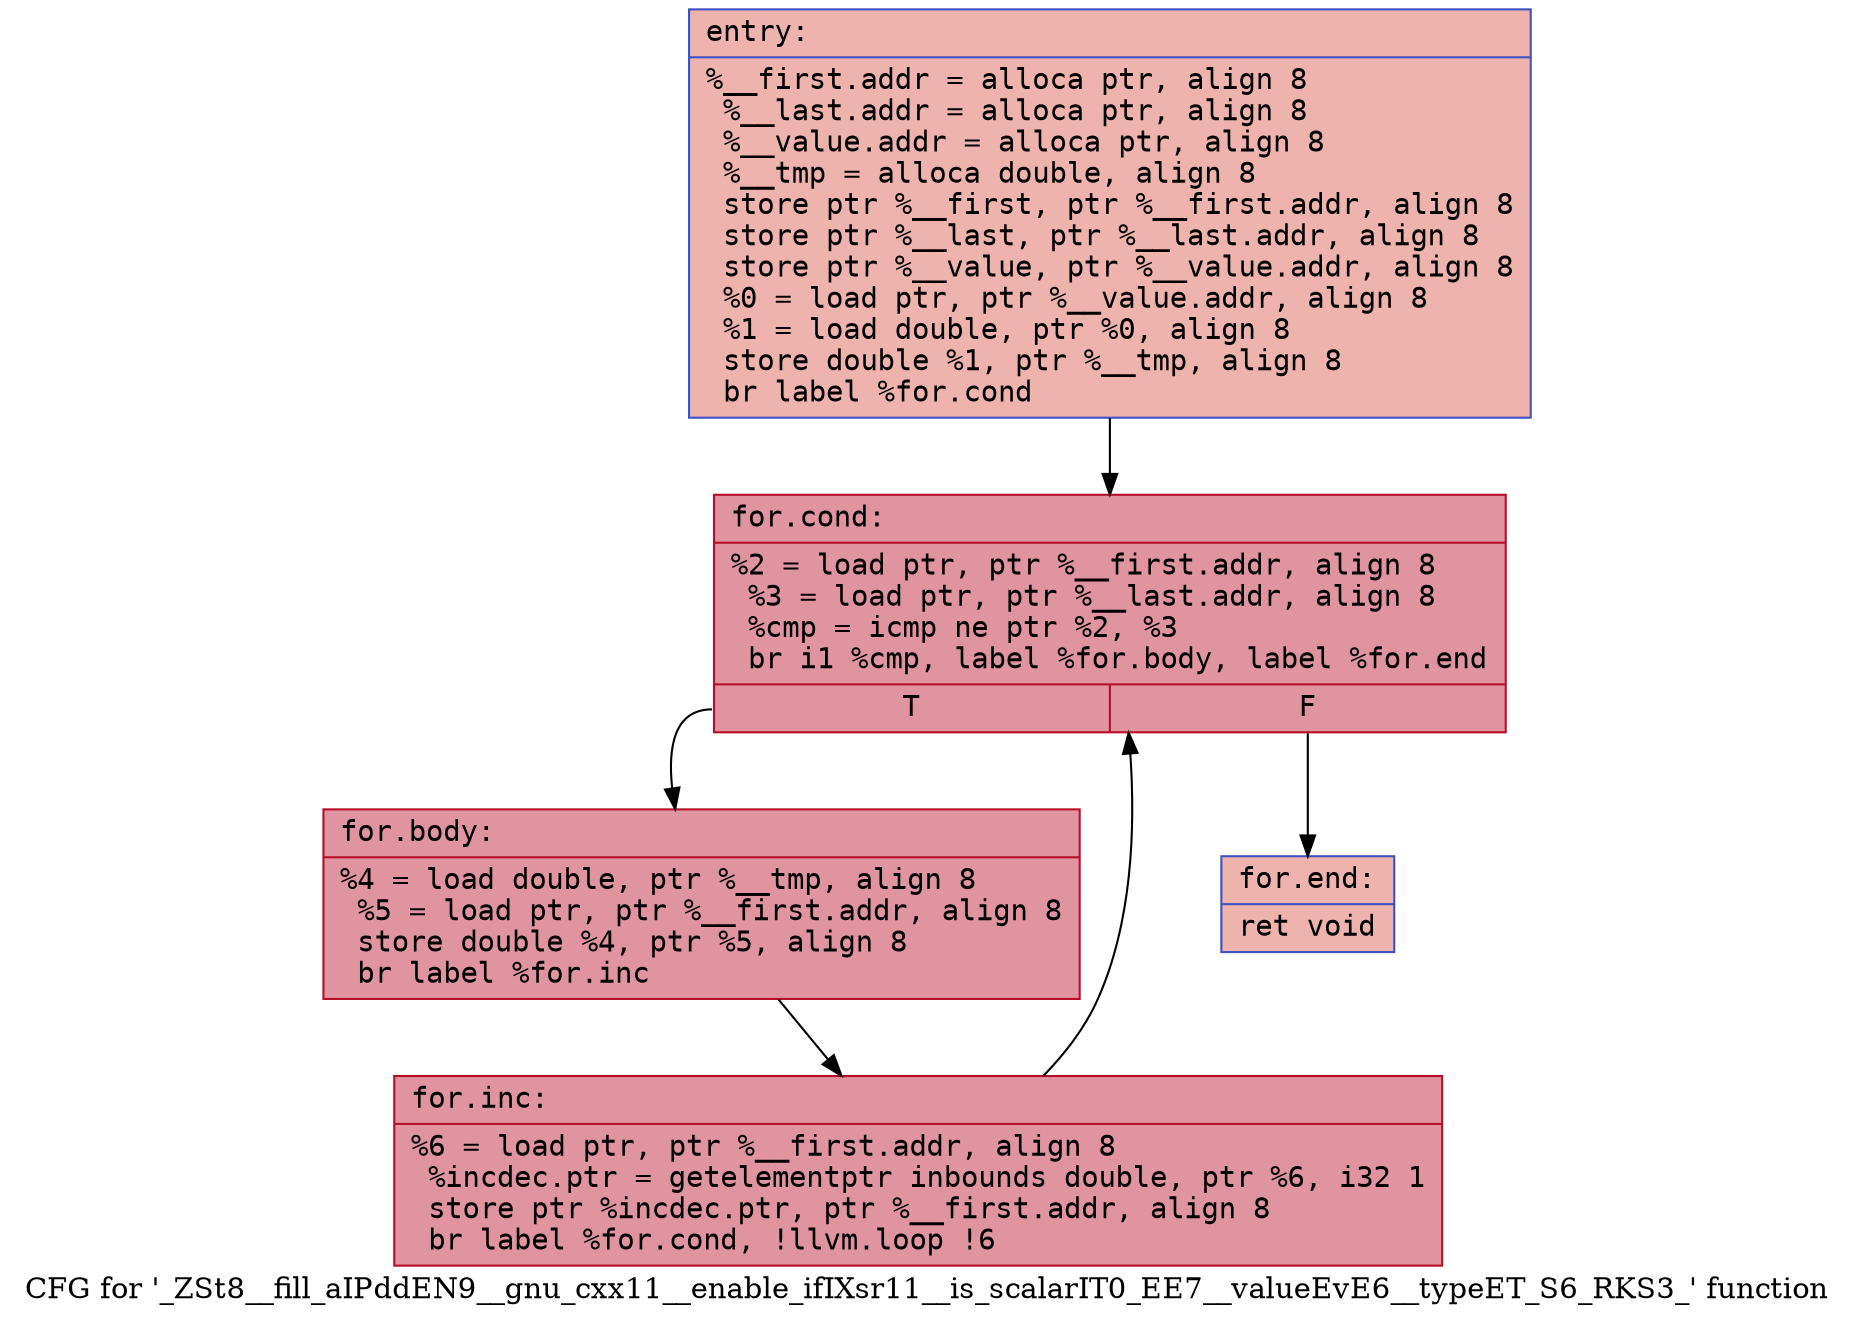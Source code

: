 digraph "CFG for '_ZSt8__fill_aIPddEN9__gnu_cxx11__enable_ifIXsr11__is_scalarIT0_EE7__valueEvE6__typeET_S6_RKS3_' function" {
	label="CFG for '_ZSt8__fill_aIPddEN9__gnu_cxx11__enable_ifIXsr11__is_scalarIT0_EE7__valueEvE6__typeET_S6_RKS3_' function";

	Node0x5561607e5780 [shape=record,color="#3d50c3ff", style=filled, fillcolor="#d6524470" fontname="Courier",label="{entry:\l|  %__first.addr = alloca ptr, align 8\l  %__last.addr = alloca ptr, align 8\l  %__value.addr = alloca ptr, align 8\l  %__tmp = alloca double, align 8\l  store ptr %__first, ptr %__first.addr, align 8\l  store ptr %__last, ptr %__last.addr, align 8\l  store ptr %__value, ptr %__value.addr, align 8\l  %0 = load ptr, ptr %__value.addr, align 8\l  %1 = load double, ptr %0, align 8\l  store double %1, ptr %__tmp, align 8\l  br label %for.cond\l}"];
	Node0x5561607e5780 -> Node0x5561607e5d50[tooltip="entry -> for.cond\nProbability 100.00%" ];
	Node0x5561607e5d50 [shape=record,color="#b70d28ff", style=filled, fillcolor="#b70d2870" fontname="Courier",label="{for.cond:\l|  %2 = load ptr, ptr %__first.addr, align 8\l  %3 = load ptr, ptr %__last.addr, align 8\l  %cmp = icmp ne ptr %2, %3\l  br i1 %cmp, label %for.body, label %for.end\l|{<s0>T|<s1>F}}"];
	Node0x5561607e5d50:s0 -> Node0x5561607e5f80[tooltip="for.cond -> for.body\nProbability 96.88%" ];
	Node0x5561607e5d50:s1 -> Node0x5561607e6000[tooltip="for.cond -> for.end\nProbability 3.12%" ];
	Node0x5561607e5f80 [shape=record,color="#b70d28ff", style=filled, fillcolor="#b70d2870" fontname="Courier",label="{for.body:\l|  %4 = load double, ptr %__tmp, align 8\l  %5 = load ptr, ptr %__first.addr, align 8\l  store double %4, ptr %5, align 8\l  br label %for.inc\l}"];
	Node0x5561607e5f80 -> Node0x5561607e62c0[tooltip="for.body -> for.inc\nProbability 100.00%" ];
	Node0x5561607e62c0 [shape=record,color="#b70d28ff", style=filled, fillcolor="#b70d2870" fontname="Courier",label="{for.inc:\l|  %6 = load ptr, ptr %__first.addr, align 8\l  %incdec.ptr = getelementptr inbounds double, ptr %6, i32 1\l  store ptr %incdec.ptr, ptr %__first.addr, align 8\l  br label %for.cond, !llvm.loop !6\l}"];
	Node0x5561607e62c0 -> Node0x5561607e5d50[tooltip="for.inc -> for.cond\nProbability 100.00%" ];
	Node0x5561607e6000 [shape=record,color="#3d50c3ff", style=filled, fillcolor="#d6524470" fontname="Courier",label="{for.end:\l|  ret void\l}"];
}
